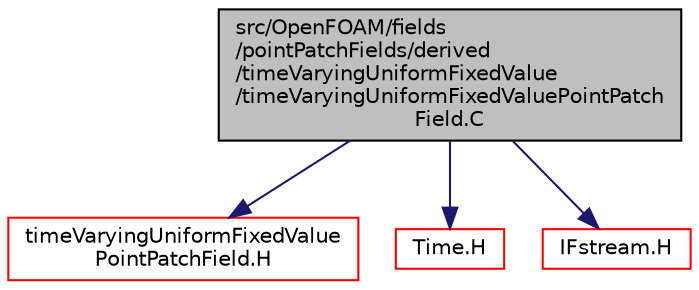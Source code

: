 digraph "src/OpenFOAM/fields/pointPatchFields/derived/timeVaryingUniformFixedValue/timeVaryingUniformFixedValuePointPatchField.C"
{
  bgcolor="transparent";
  edge [fontname="Helvetica",fontsize="10",labelfontname="Helvetica",labelfontsize="10"];
  node [fontname="Helvetica",fontsize="10",shape=record];
  Node0 [label="src/OpenFOAM/fields\l/pointPatchFields/derived\l/timeVaryingUniformFixedValue\l/timeVaryingUniformFixedValuePointPatch\lField.C",height=0.2,width=0.4,color="black", fillcolor="grey75", style="filled", fontcolor="black"];
  Node0 -> Node1 [color="midnightblue",fontsize="10",style="solid",fontname="Helvetica"];
  Node1 [label="timeVaryingUniformFixedValue\lPointPatchField.H",height=0.2,width=0.4,color="red",URL="$a10829.html"];
  Node0 -> Node180 [color="midnightblue",fontsize="10",style="solid",fontname="Helvetica"];
  Node180 [label="Time.H",height=0.2,width=0.4,color="red",URL="$a10025.html"];
  Node0 -> Node211 [color="midnightblue",fontsize="10",style="solid",fontname="Helvetica"];
  Node211 [label="IFstream.H",height=0.2,width=0.4,color="red",URL="$a09785.html"];
}
